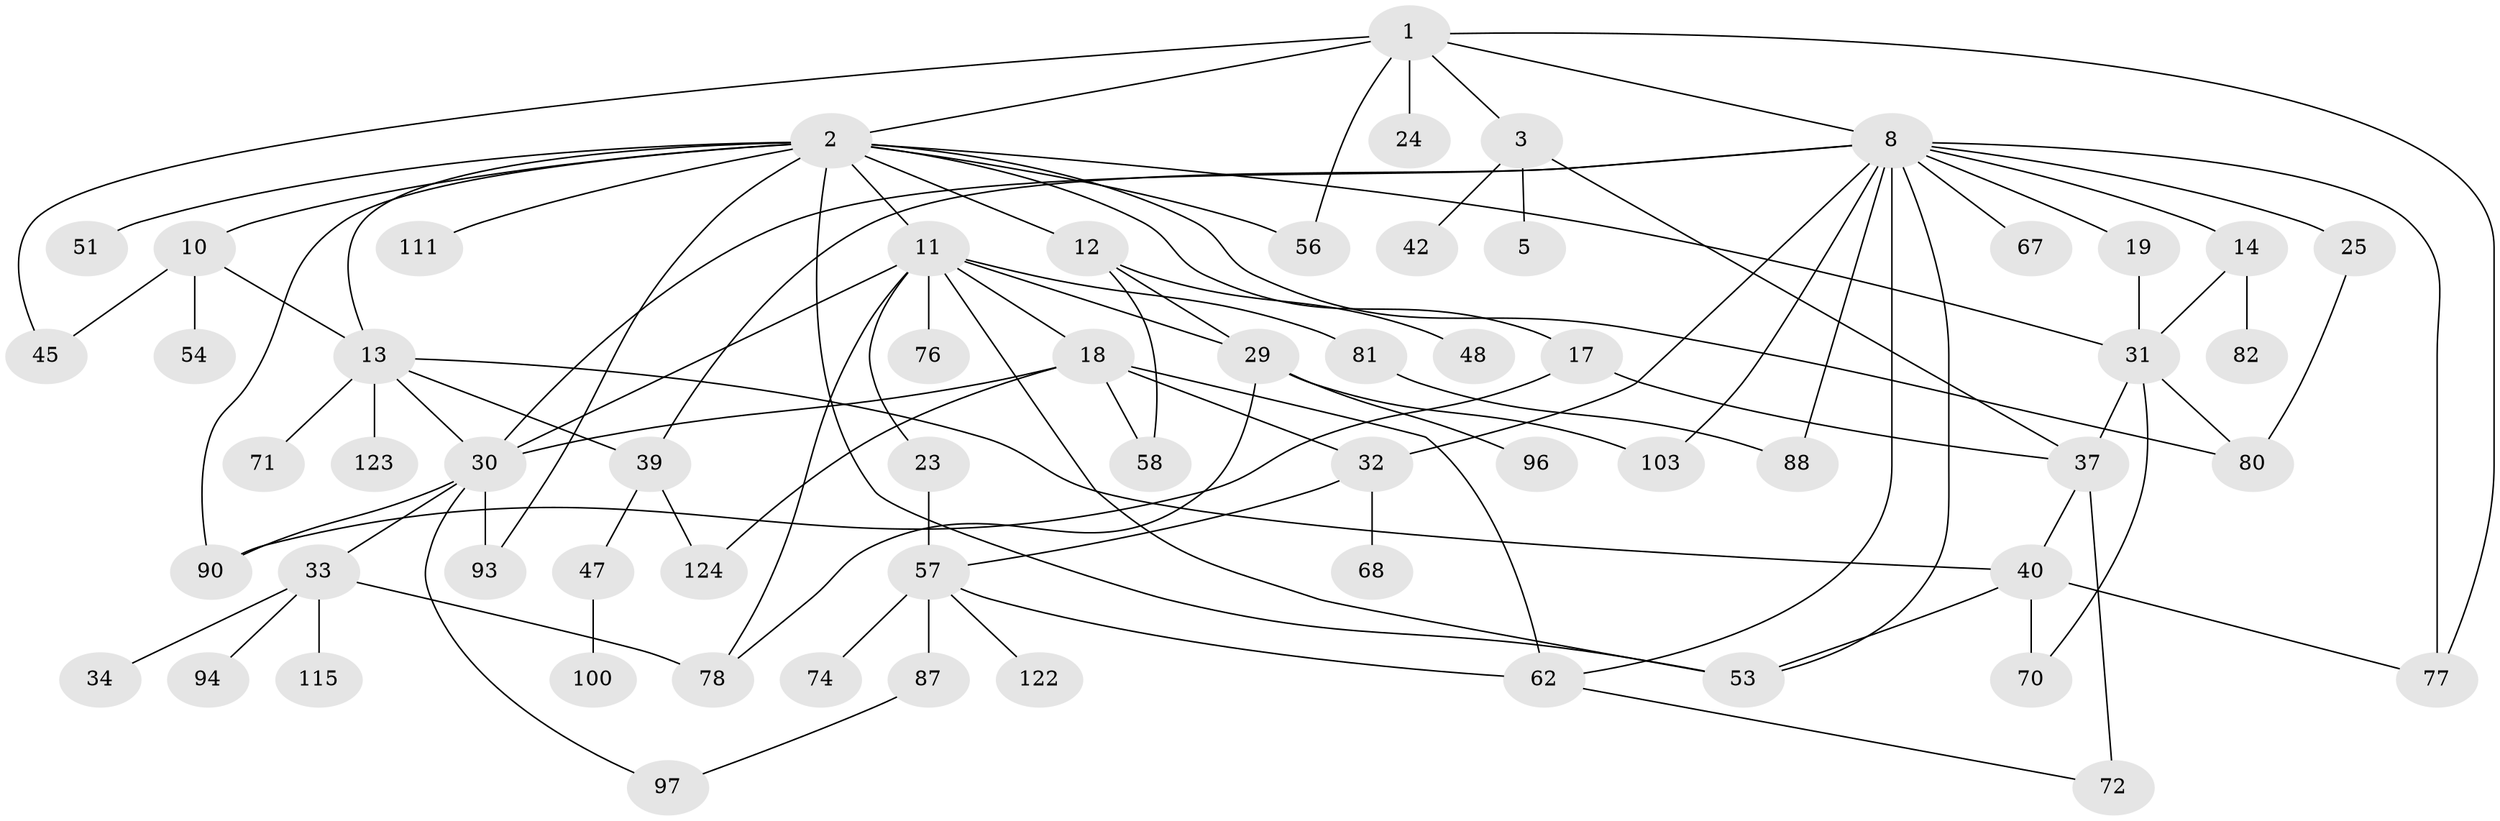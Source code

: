 // original degree distribution, {6: 0.04, 3: 0.216, 1: 0.248, 4: 0.16, 5: 0.048, 2: 0.288}
// Generated by graph-tools (version 1.1) at 2025/13/03/09/25 04:13:26]
// undirected, 62 vertices, 97 edges
graph export_dot {
graph [start="1"]
  node [color=gray90,style=filled];
  1 [super="+26"];
  2 [super="+4+6"];
  3 [super="+16"];
  5;
  8 [super="+15+9"];
  10 [super="+41"];
  11 [super="+20"];
  12;
  13 [super="+28+35"];
  14 [super="+92"];
  17;
  18 [super="+36"];
  19;
  23;
  24;
  25;
  29 [super="+59"];
  30 [super="+86+79+83"];
  31 [super="+112+99"];
  32 [super="+38"];
  33 [super="+65+91"];
  34;
  37 [super="+108+55"];
  39 [super="+89"];
  40 [super="+49+104"];
  42;
  45 [super="+61+66"];
  47;
  48;
  51;
  53 [super="+73"];
  54;
  56 [super="+63"];
  57 [super="+60"];
  58;
  62 [super="+75+106"];
  67;
  68 [super="+84"];
  70 [super="+109"];
  71 [super="+102"];
  72;
  74;
  76;
  77;
  78;
  80 [super="+114"];
  81;
  82 [super="+119"];
  87;
  88;
  90 [super="+98"];
  93;
  94;
  96;
  97;
  100;
  103;
  111;
  115;
  122;
  123;
  124;
  1 -- 2;
  1 -- 3;
  1 -- 8;
  1 -- 24;
  1 -- 77;
  1 -- 56;
  1 -- 45;
  2 -- 93;
  2 -- 56;
  2 -- 12;
  2 -- 13;
  2 -- 80;
  2 -- 10;
  2 -- 11;
  2 -- 111;
  2 -- 17;
  2 -- 51;
  2 -- 53;
  2 -- 31;
  2 -- 90;
  3 -- 5;
  3 -- 42;
  3 -- 37;
  8 -- 14;
  8 -- 32;
  8 -- 67;
  8 -- 103;
  8 -- 39;
  8 -- 77;
  8 -- 19;
  8 -- 53;
  8 -- 88;
  8 -- 25;
  8 -- 30;
  8 -- 62;
  10 -- 54;
  10 -- 13;
  10 -- 45;
  11 -- 18;
  11 -- 81;
  11 -- 53;
  11 -- 30;
  11 -- 23;
  11 -- 76;
  11 -- 29;
  11 -- 78;
  12 -- 29;
  12 -- 48;
  12 -- 58;
  13 -- 123;
  13 -- 40;
  13 -- 39;
  13 -- 30;
  13 -- 71;
  14 -- 82;
  14 -- 31;
  17 -- 37;
  17 -- 90;
  18 -- 32;
  18 -- 62;
  18 -- 58;
  18 -- 124;
  18 -- 30;
  19 -- 31;
  23 -- 57;
  25 -- 80;
  29 -- 96;
  29 -- 78;
  29 -- 103;
  30 -- 33;
  30 -- 93;
  30 -- 97;
  30 -- 90;
  31 -- 37 [weight=2];
  31 -- 70;
  31 -- 80;
  32 -- 57;
  32 -- 68;
  33 -- 34;
  33 -- 94;
  33 -- 115;
  33 -- 78;
  37 -- 40;
  37 -- 72 [weight=2];
  39 -- 47;
  39 -- 124;
  40 -- 77;
  40 -- 70;
  40 -- 53;
  47 -- 100;
  57 -- 62;
  57 -- 87;
  57 -- 74;
  57 -- 122;
  62 -- 72;
  81 -- 88;
  87 -- 97;
}
